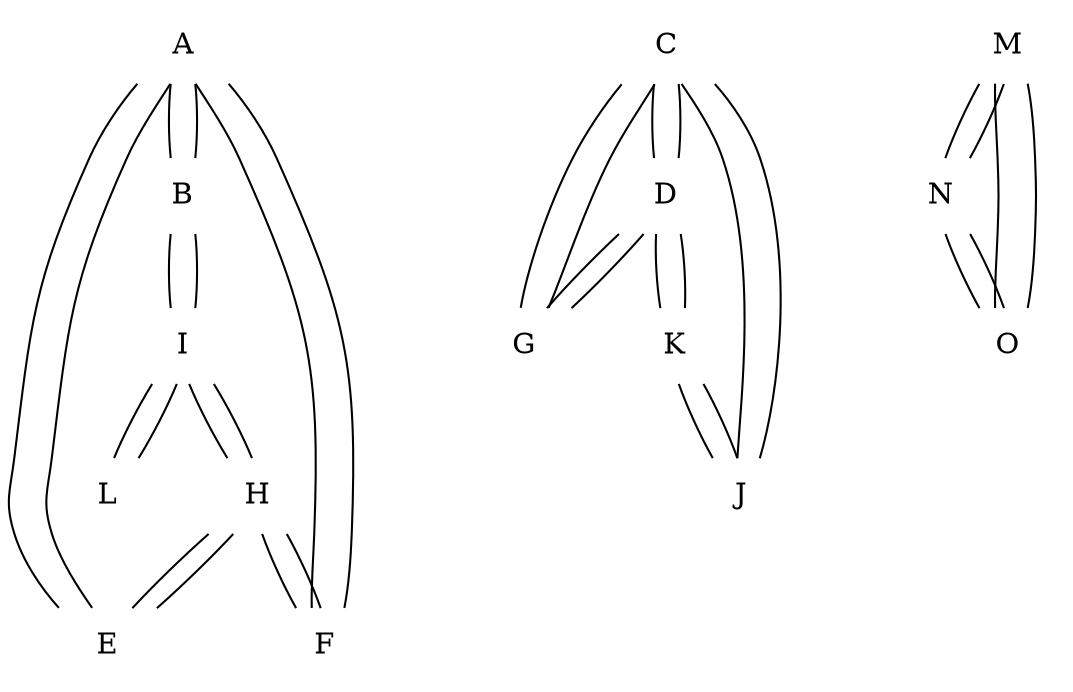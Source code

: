 graph mygraph{
 node [shape=plaintext]
A--B
A--E
A--F
B--A
B--I
C--D
C--G
C--J
D--C
D--G
D--K
E--A
E--H
F--A
F--H
G--C
G--D
H--E
H--F
H--I
I--B
I--H
I--L
J--C
J--K
K--D
K--J
L--I
M--N
M--O
N--M
N--O
O--M
O--N
}
